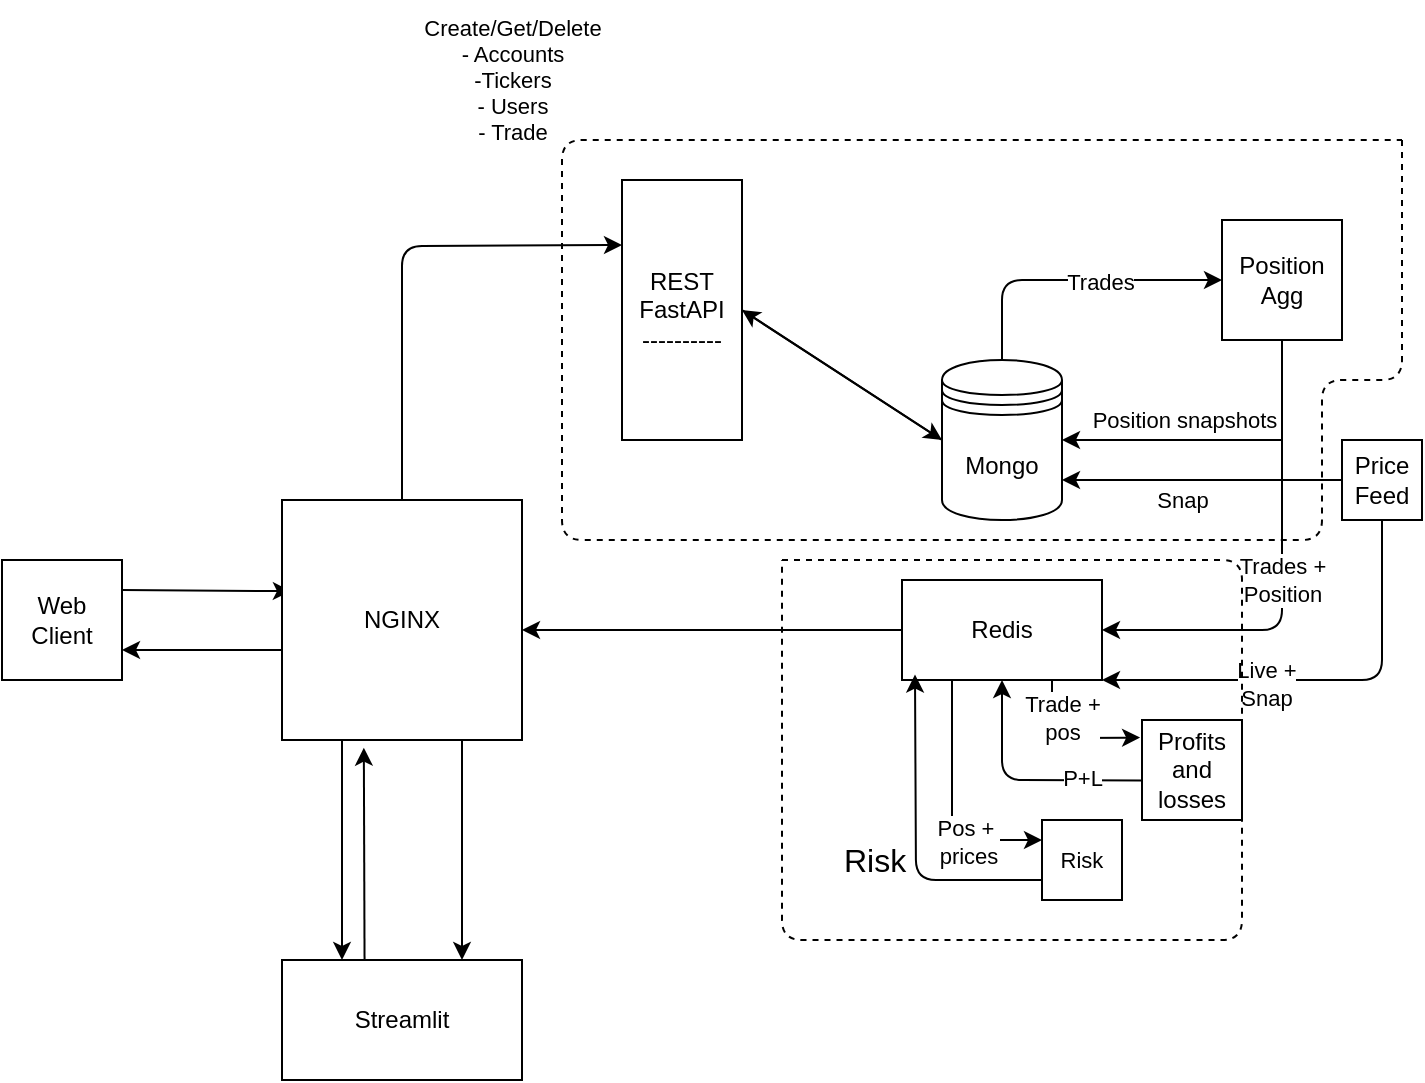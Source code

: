 <mxfile>
    <diagram id="NDojEHABQzY2p0j3rf2B" name="Page-1">
        <mxGraphModel dx="928" dy="393" grid="1" gridSize="10" guides="1" tooltips="1" connect="1" arrows="1" fold="1" page="1" pageScale="1" pageWidth="850" pageHeight="1100" math="0" shadow="0">
            <root>
                <mxCell id="0"/>
                <mxCell id="1" parent="0"/>
                <mxCell id="8" style="edgeStyle=none;html=1;exitX=1;exitY=0.25;exitDx=0;exitDy=0;entryX=0.037;entryY=0.38;entryDx=0;entryDy=0;entryPerimeter=0;" parent="1" source="2" target="4" edge="1">
                    <mxGeometry relative="1" as="geometry"/>
                </mxCell>
                <mxCell id="2" value="Web Client" style="rounded=0;whiteSpace=wrap;html=1;" parent="1" vertex="1">
                    <mxGeometry x="60" y="650" width="60" height="60" as="geometry"/>
                </mxCell>
                <mxCell id="12" value="" style="edgeStyle=none;html=1;entryX=0.75;entryY=0;entryDx=0;entryDy=0;exitX=0.75;exitY=1;exitDx=0;exitDy=0;" parent="1" source="4" target="11" edge="1">
                    <mxGeometry relative="1" as="geometry"/>
                </mxCell>
                <mxCell id="13" style="edgeStyle=none;html=1;exitX=0.25;exitY=1;exitDx=0;exitDy=0;entryX=0.25;entryY=0;entryDx=0;entryDy=0;" parent="1" source="4" target="11" edge="1">
                    <mxGeometry relative="1" as="geometry"/>
                </mxCell>
                <mxCell id="17" value="" style="edgeStyle=none;html=1;entryX=0;entryY=0.25;entryDx=0;entryDy=0;" parent="1" source="4" target="16" edge="1">
                    <mxGeometry relative="1" as="geometry">
                        <Array as="points">
                            <mxPoint x="260" y="493"/>
                        </Array>
                    </mxGeometry>
                </mxCell>
                <mxCell id="4" value="NGINX" style="rounded=0;whiteSpace=wrap;html=1;" parent="1" vertex="1">
                    <mxGeometry x="200" y="620" width="120" height="120" as="geometry"/>
                </mxCell>
                <mxCell id="9" value="" style="endArrow=classic;html=1;entryX=1;entryY=0.75;entryDx=0;entryDy=0;" parent="1" target="2" edge="1">
                    <mxGeometry width="50" height="50" relative="1" as="geometry">
                        <mxPoint x="200" y="695" as="sourcePoint"/>
                        <mxPoint x="210" y="700" as="targetPoint"/>
                    </mxGeometry>
                </mxCell>
                <mxCell id="14" value="" style="edgeStyle=none;html=1;entryX=0.341;entryY=1.032;entryDx=0;entryDy=0;entryPerimeter=0;exitX=0.344;exitY=0.032;exitDx=0;exitDy=0;exitPerimeter=0;" parent="1" source="11" target="4" edge="1">
                    <mxGeometry relative="1" as="geometry"/>
                </mxCell>
                <mxCell id="11" value="Streamlit" style="whiteSpace=wrap;html=1;rounded=0;" parent="1" vertex="1">
                    <mxGeometry x="200" y="850" width="120" height="60" as="geometry"/>
                </mxCell>
                <mxCell id="19" value="" style="edgeStyle=none;html=1;exitX=1;exitY=0.5;exitDx=0;exitDy=0;entryX=0;entryY=0.5;entryDx=0;entryDy=0;" parent="1" source="16" target="18" edge="1">
                    <mxGeometry relative="1" as="geometry">
                        <Array as="points"/>
                    </mxGeometry>
                </mxCell>
                <mxCell id="16" value="REST&lt;br&gt;FastAPI&lt;br&gt;----------" style="whiteSpace=wrap;html=1;rounded=0;" parent="1" vertex="1">
                    <mxGeometry x="370" y="460" width="60" height="130" as="geometry"/>
                </mxCell>
                <mxCell id="21" style="edgeStyle=none;html=1;exitX=0;exitY=0.5;exitDx=0;exitDy=0;entryX=1;entryY=0.5;entryDx=0;entryDy=0;" parent="1" source="18" target="16" edge="1">
                    <mxGeometry relative="1" as="geometry"/>
                </mxCell>
                <mxCell id="23" value="" style="edgeStyle=none;html=1;" parent="1" source="18" target="22" edge="1">
                    <mxGeometry relative="1" as="geometry">
                        <Array as="points">
                            <mxPoint x="560" y="510"/>
                        </Array>
                    </mxGeometry>
                </mxCell>
                <mxCell id="24" value="Trades" style="edgeLabel;html=1;align=center;verticalAlign=middle;resizable=0;points=[];" parent="23" vertex="1" connectable="0">
                    <mxGeometry x="0.183" y="-1" relative="1" as="geometry">
                        <mxPoint as="offset"/>
                    </mxGeometry>
                </mxCell>
                <mxCell id="18" value="Mongo" style="shape=datastore;whiteSpace=wrap;html=1;fontFamily=Helvetica;fontSize=12;fontColor=default;align=center;strokeColor=default;fillColor=default;" parent="1" vertex="1">
                    <mxGeometry x="530" y="550" width="60" height="80" as="geometry"/>
                </mxCell>
                <mxCell id="27" value="" style="edgeStyle=none;html=1;" parent="1" source="22" target="26" edge="1">
                    <mxGeometry relative="1" as="geometry">
                        <Array as="points">
                            <mxPoint x="700" y="685"/>
                        </Array>
                    </mxGeometry>
                </mxCell>
                <mxCell id="31" value="Trades +&lt;br&gt;Position" style="edgeLabel;html=1;align=center;verticalAlign=middle;resizable=0;points=[];" parent="27" vertex="1" connectable="0">
                    <mxGeometry x="0.535" y="-2" relative="1" as="geometry">
                        <mxPoint x="35" y="-23" as="offset"/>
                    </mxGeometry>
                </mxCell>
                <mxCell id="22" value="Position&lt;br&gt;Agg" style="rounded=0;whiteSpace=wrap;html=1;" parent="1" vertex="1">
                    <mxGeometry x="670" y="480" width="60" height="60" as="geometry"/>
                </mxCell>
                <mxCell id="41" style="edgeStyle=none;html=1;exitX=0.75;exitY=1;exitDx=0;exitDy=0;entryX=-0.019;entryY=0.176;entryDx=0;entryDy=0;entryPerimeter=0;" parent="1" source="26" target="38" edge="1">
                    <mxGeometry relative="1" as="geometry">
                        <Array as="points">
                            <mxPoint x="585" y="739"/>
                        </Array>
                    </mxGeometry>
                </mxCell>
                <mxCell id="42" value="&lt;font style=&quot;font-size: 11px;&quot;&gt;Trade +&lt;br&gt;pos&lt;/font&gt;" style="edgeLabel;html=1;align=center;verticalAlign=middle;resizable=0;points=[];" parent="41" vertex="1" connectable="0">
                    <mxGeometry x="0.217" relative="1" as="geometry">
                        <mxPoint x="-11" y="-10" as="offset"/>
                    </mxGeometry>
                </mxCell>
                <mxCell id="46" style="edgeStyle=none;html=1;exitX=0.25;exitY=1;exitDx=0;exitDy=0;entryX=0;entryY=0.25;entryDx=0;entryDy=0;fontSize=8;" parent="1" source="26" target="45" edge="1">
                    <mxGeometry relative="1" as="geometry">
                        <Array as="points">
                            <mxPoint x="535" y="790"/>
                        </Array>
                    </mxGeometry>
                </mxCell>
                <mxCell id="48" value="&lt;font style=&quot;font-size: 11px;&quot;&gt;Pos +&amp;nbsp;&lt;br&gt;prices&lt;/font&gt;" style="edgeLabel;html=1;align=center;verticalAlign=middle;resizable=0;points=[];fontSize=8;" parent="46" vertex="1" connectable="0">
                    <mxGeometry x="0.649" y="-1" relative="1" as="geometry">
                        <mxPoint x="-15" as="offset"/>
                    </mxGeometry>
                </mxCell>
                <mxCell id="26" value="Redis" style="whiteSpace=wrap;html=1;rounded=0;" parent="1" vertex="1">
                    <mxGeometry x="510" y="660" width="100" height="50" as="geometry"/>
                </mxCell>
                <mxCell id="29" value="" style="endArrow=classic;html=1;entryX=1;entryY=0.5;entryDx=0;entryDy=0;" parent="1" target="18" edge="1">
                    <mxGeometry width="50" height="50" relative="1" as="geometry">
                        <mxPoint x="700" y="590" as="sourcePoint"/>
                        <mxPoint x="670" y="570" as="targetPoint"/>
                    </mxGeometry>
                </mxCell>
                <mxCell id="30" value="Position snapshots" style="edgeLabel;html=1;align=center;verticalAlign=middle;resizable=0;points=[];" parent="29" vertex="1" connectable="0">
                    <mxGeometry x="-0.23" y="3" relative="1" as="geometry">
                        <mxPoint x="-7" y="-13" as="offset"/>
                    </mxGeometry>
                </mxCell>
                <mxCell id="34" style="edgeStyle=none;html=1;exitX=0;exitY=0.5;exitDx=0;exitDy=0;" parent="1" source="32" edge="1">
                    <mxGeometry relative="1" as="geometry">
                        <mxPoint x="590" y="610" as="targetPoint"/>
                    </mxGeometry>
                </mxCell>
                <mxCell id="35" value="Snap" style="edgeLabel;html=1;align=center;verticalAlign=middle;resizable=0;points=[];" parent="34" vertex="1" connectable="0">
                    <mxGeometry x="-0.138" y="2" relative="1" as="geometry">
                        <mxPoint x="-20" y="8" as="offset"/>
                    </mxGeometry>
                </mxCell>
                <mxCell id="36" style="edgeStyle=none;html=1;exitX=0.5;exitY=1;exitDx=0;exitDy=0;entryX=1;entryY=1;entryDx=0;entryDy=0;" parent="1" source="32" target="26" edge="1">
                    <mxGeometry relative="1" as="geometry">
                        <Array as="points">
                            <mxPoint x="750" y="710"/>
                            <mxPoint x="690" y="710"/>
                        </Array>
                    </mxGeometry>
                </mxCell>
                <mxCell id="37" value="Live +&lt;br&gt;Snap" style="edgeLabel;html=1;align=center;verticalAlign=middle;resizable=0;points=[];" parent="36" vertex="1" connectable="0">
                    <mxGeometry x="0.258" y="2" relative="1" as="geometry">
                        <mxPoint as="offset"/>
                    </mxGeometry>
                </mxCell>
                <mxCell id="32" value="Price&lt;br&gt;Feed" style="whiteSpace=wrap;html=1;aspect=fixed;" parent="1" vertex="1">
                    <mxGeometry x="730" y="590" width="40" height="40" as="geometry"/>
                </mxCell>
                <mxCell id="43" style="edgeStyle=none;html=1;exitX=0;exitY=0.605;exitDx=0;exitDy=0;entryX=0.5;entryY=1;entryDx=0;entryDy=0;exitPerimeter=0;" parent="1" source="38" target="26" edge="1">
                    <mxGeometry relative="1" as="geometry">
                        <Array as="points">
                            <mxPoint x="560" y="760"/>
                        </Array>
                    </mxGeometry>
                </mxCell>
                <mxCell id="44" value="&lt;font style=&quot;font-size: 11px;&quot;&gt;P+L&lt;/font&gt;" style="edgeLabel;html=1;align=center;verticalAlign=middle;resizable=0;points=[];fontSize=8;" parent="43" vertex="1" connectable="0">
                    <mxGeometry x="-0.064" y="-1" relative="1" as="geometry">
                        <mxPoint x="26" as="offset"/>
                    </mxGeometry>
                </mxCell>
                <mxCell id="38" value="Profits&lt;br&gt;and&lt;br&gt;losses" style="whiteSpace=wrap;html=1;aspect=fixed;fontFamily=Helvetica;fontSize=12;fontColor=default;align=center;strokeColor=default;fillColor=default;" parent="1" vertex="1">
                    <mxGeometry x="630" y="730" width="50" height="50" as="geometry"/>
                </mxCell>
                <mxCell id="49" style="edgeStyle=none;html=1;exitX=0;exitY=0.75;exitDx=0;exitDy=0;entryX=0.065;entryY=0.945;entryDx=0;entryDy=0;entryPerimeter=0;fontSize=8;" parent="1" source="45" target="26" edge="1">
                    <mxGeometry relative="1" as="geometry">
                        <Array as="points">
                            <mxPoint x="517" y="810"/>
                        </Array>
                    </mxGeometry>
                </mxCell>
                <mxCell id="50" value="&lt;font size=&quot;3&quot;&gt;Risk&lt;/font&gt;" style="edgeLabel;html=1;align=center;verticalAlign=middle;resizable=0;points=[];fontSize=8;" parent="49" vertex="1" connectable="0">
                    <mxGeometry x="-0.375" relative="1" as="geometry">
                        <mxPoint x="-32" y="-10" as="offset"/>
                    </mxGeometry>
                </mxCell>
                <mxCell id="45" value="&lt;font style=&quot;font-size: 11px;&quot;&gt;Risk&lt;/font&gt;" style="whiteSpace=wrap;html=1;aspect=fixed;fontSize=8;" parent="1" vertex="1">
                    <mxGeometry x="580" y="780" width="40" height="40" as="geometry"/>
                </mxCell>
                <mxCell id="56" value="Create/Get/Delete&lt;br&gt;- Accounts&lt;br&gt;-Tickers&lt;br&gt;- Users&lt;br&gt;- Trade" style="text;html=1;align=center;verticalAlign=middle;resizable=0;points=[];autosize=1;strokeColor=none;fillColor=none;fontSize=11;" parent="1" vertex="1">
                    <mxGeometry x="260" y="370" width="110" height="80" as="geometry"/>
                </mxCell>
                <mxCell id="72" value="" style="endArrow=none;dashed=1;html=1;fontSize=11;" parent="1" edge="1">
                    <mxGeometry width="50" height="50" relative="1" as="geometry">
                        <mxPoint x="760" y="440" as="sourcePoint"/>
                        <mxPoint x="760" y="440" as="targetPoint"/>
                        <Array as="points">
                            <mxPoint x="760" y="560"/>
                            <mxPoint x="720" y="560"/>
                            <mxPoint x="720" y="640"/>
                            <mxPoint x="340" y="640"/>
                            <mxPoint x="340" y="440"/>
                        </Array>
                    </mxGeometry>
                </mxCell>
                <mxCell id="75" value="" style="endArrow=none;dashed=1;html=1;" parent="1" edge="1">
                    <mxGeometry width="50" height="50" relative="1" as="geometry">
                        <mxPoint x="450" y="650" as="sourcePoint"/>
                        <mxPoint x="450" y="650" as="targetPoint"/>
                        <Array as="points">
                            <mxPoint x="680" y="650"/>
                            <mxPoint x="680" y="840"/>
                            <mxPoint x="450" y="840"/>
                        </Array>
                    </mxGeometry>
                </mxCell>
                <mxCell id="76" value="" style="endArrow=classic;html=1;exitX=0;exitY=0.5;exitDx=0;exitDy=0;" edge="1" parent="1" source="26">
                    <mxGeometry width="50" height="50" relative="1" as="geometry">
                        <mxPoint x="350" y="710" as="sourcePoint"/>
                        <mxPoint x="320" y="685" as="targetPoint"/>
                    </mxGeometry>
                </mxCell>
            </root>
        </mxGraphModel>
    </diagram>
    <diagram id="FRd9oExIx-P3kiZrTJTe" name="Page-2">
        <mxGraphModel dx="986" dy="424" grid="1" gridSize="10" guides="1" tooltips="1" connect="1" arrows="1" fold="1" page="1" pageScale="1" pageWidth="850" pageHeight="1100" math="0" shadow="0">
            <root>
                <mxCell id="0"/>
                <mxCell id="1" parent="0"/>
            </root>
        </mxGraphModel>
    </diagram>
</mxfile>